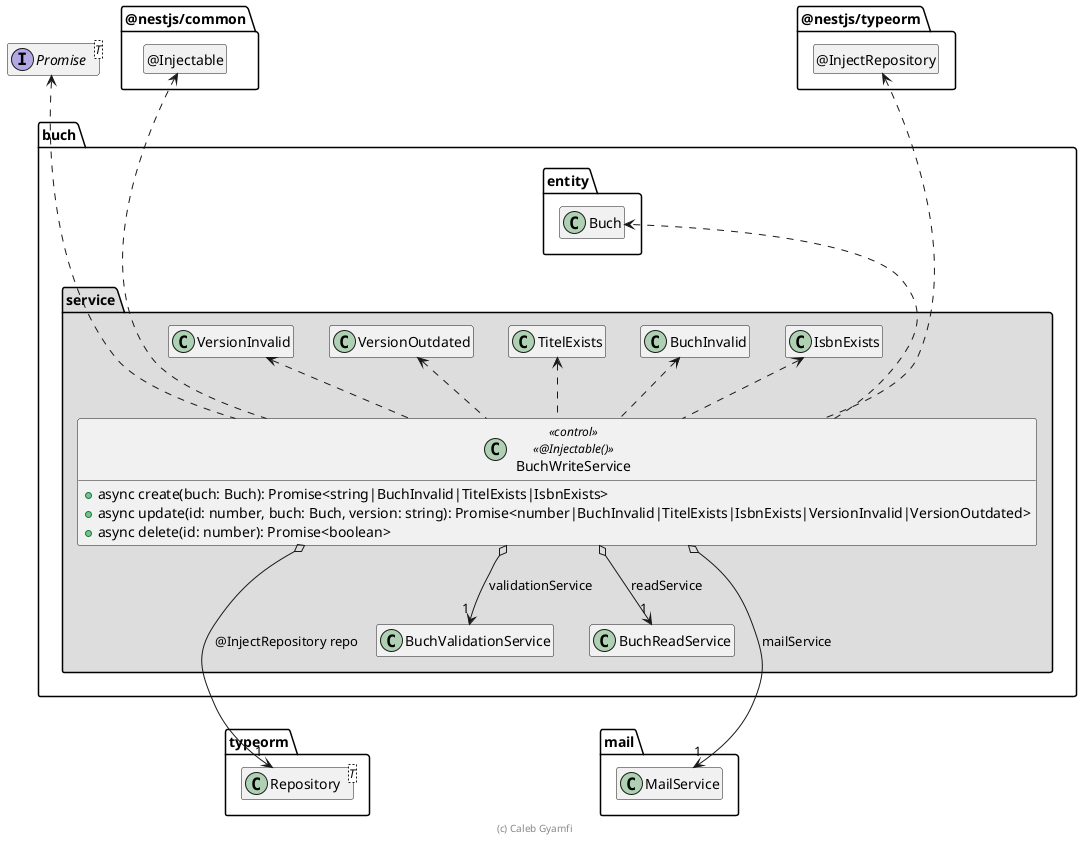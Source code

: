 ' Copyright (C) 2019 - present Caleb Gyamfi, Hochschule Karlsruhe
'
' This program is free software: you can redistribute it and/or modify
' it under the terms of the GNU General Public License as published by
' the Free Software Foundation, either version 3 of the License, or
' (at your option) any later version.
'
' This program is distributed in the hope that it will be useful,
' but WITHOUT ANY WARRANTY; without even the implied warranty of
' MERCHANTABILITY or FITNESS FOR A PARTICULAR PURPOSE.  See the
' GNU General Public License for more details.
'
' You should have received a copy of the GNU General Public License
' along with this program.  If not, see <https://www.gnu.org/licenses/>.

' Preview durch <Alt>d

@startuml Anwendungskern

interface Promise<T>

package @nestjs/common {
  class "@Injectable" as Injectable
  hide Injectable circle
}

package typeorm {
  class Repository<T>
}

package @nestjs/typeorm {
  class "@InjectRepository" as InjectRepository
  hide InjectRepository circle
}

package mail {
  class MailService
}

package buch {
  package entity {
    class Buch
  }

  package service #DDDDDD {
    class BuchInvalid
    class TitelExists
    class IsbnExists
    class VersionInvalid
    class VersionOutdated

    class BuchWriteService << control >> <<@Injectable()>> {
      + async create(buch: Buch): Promise<string|BuchInvalid|TitelExists|IsbnExists>
      + async update(id: number, buch: Buch, version: string): Promise<number|BuchInvalid|TitelExists|IsbnExists|VersionInvalid|VersionOutdated>
      + async delete(id: number): Promise<boolean>
    }

    BuchWriteService o--> "1" BuchValidationService: validationService
    BuchWriteService o--> "1" BuchReadService: readService
    BuchWriteService o--> "1" Repository: @InjectRepository repo
    BuchWriteService o--> "1" MailService: mailService

    BuchWriteService .up.> Injectable
    BuchWriteService .up.> InjectRepository

    BuchWriteService .up.> Promise
    BuchWriteService ..> Buch
    BuchWriteService .up.> BuchInvalid
    BuchWriteService .up.> TitelExists
    BuchWriteService .up.> IsbnExists
    BuchWriteService .up.> VersionInvalid
    BuchWriteService .up.> VersionOutdated

    BuchInvalid .up[hidden].> Buch
    Buch .up[hidden].> Promise
    Buch .up[hidden].> Injectable
    Buch .up[hidden].> InjectRepository
    TitelExists .up[hidden].> Buch
    BuchValidationService .[hidden].> Repository
    BuchValidationService .[hidden].> MailService
  }
}

hide empty members

footer (c) Caleb Gyamfi

@enduml

